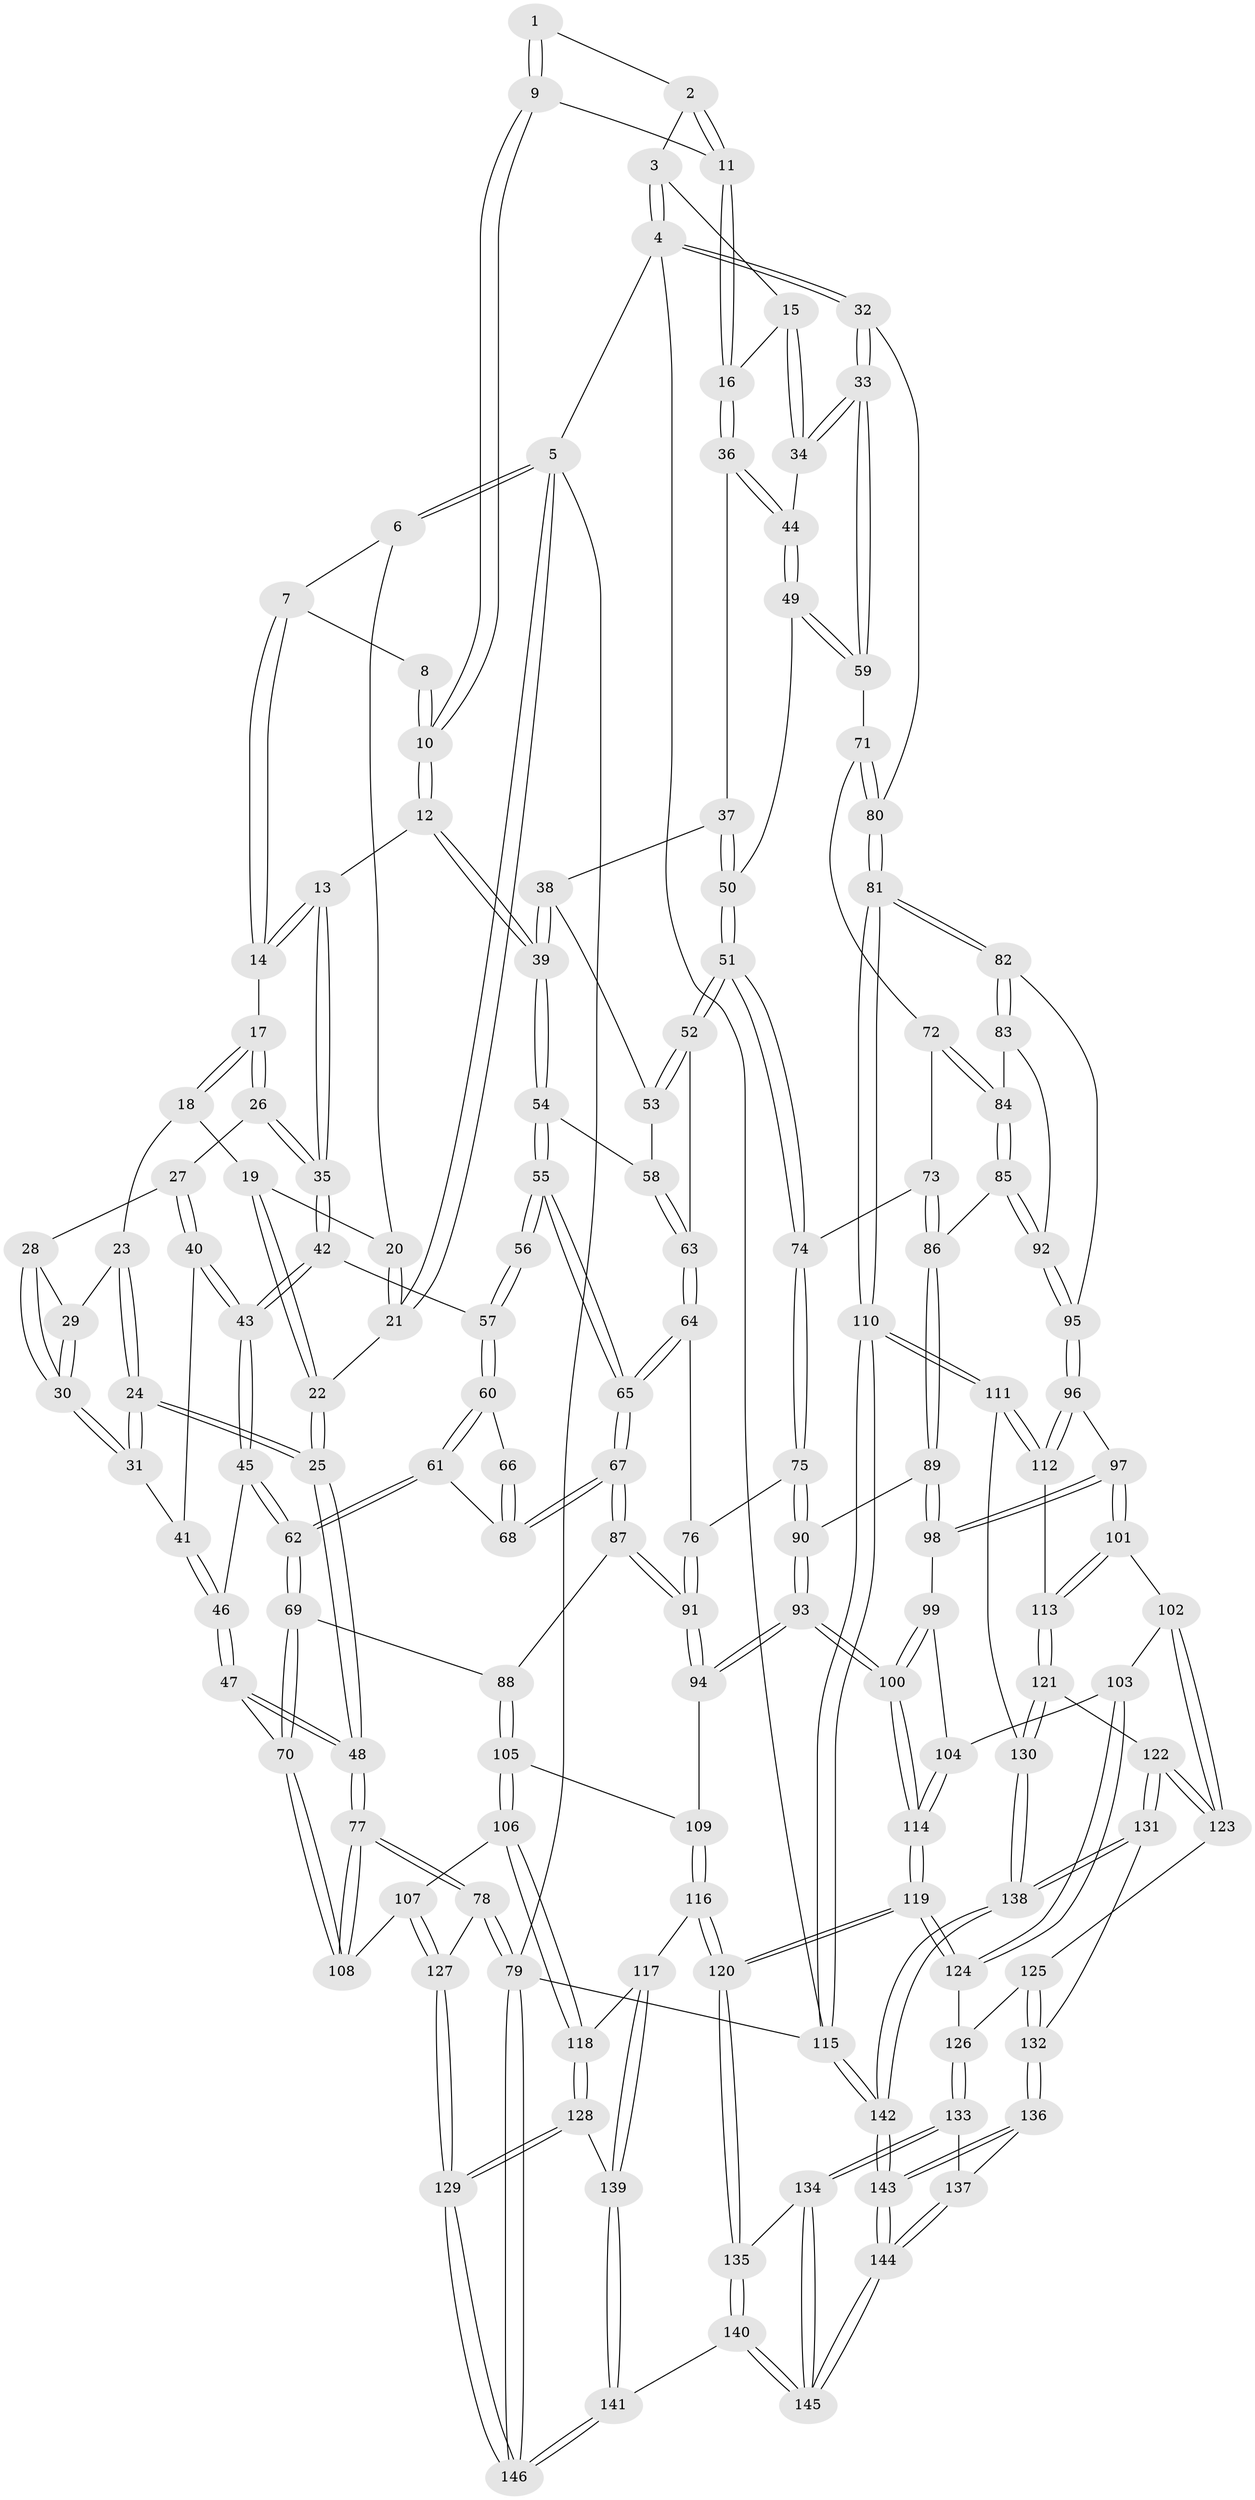 // Generated by graph-tools (version 1.1) at 2025/11/02/27/25 16:11:58]
// undirected, 146 vertices, 362 edges
graph export_dot {
graph [start="1"]
  node [color=gray90,style=filled];
  1 [pos="+0.6165074339632924+0"];
  2 [pos="+0.6987251844028474+0"];
  3 [pos="+0.8747108125774201+0"];
  4 [pos="+1+0"];
  5 [pos="+0+0"];
  6 [pos="+0+0"];
  7 [pos="+0.25330877084496567+0"];
  8 [pos="+0.3138824386870598+0"];
  9 [pos="+0.5475239483385761+0.10689348565381485"];
  10 [pos="+0.5004690635773898+0.13507924709155752"];
  11 [pos="+0.6896366651118772+0.1538841527184711"];
  12 [pos="+0.42229478534486437+0.21044055308548046"];
  13 [pos="+0.3730414996136422+0.2070013507538593"];
  14 [pos="+0.260842164730038+0.07257576730035659"];
  15 [pos="+0.8535282677234065+0.08071778046669292"];
  16 [pos="+0.7507465186404817+0.1938980923333995"];
  17 [pos="+0.21482349494112846+0.09438126167877425"];
  18 [pos="+0.14029528669344635+0.11074775137428608"];
  19 [pos="+0.11333867471318725+0.09175827508936825"];
  20 [pos="+0.1033897397276396+0.08177155187983146"];
  21 [pos="+0+0"];
  22 [pos="+0+0.1161043725903677"];
  23 [pos="+0.10795830733424847+0.14076172732784767"];
  24 [pos="+0+0.22374003089564273"];
  25 [pos="+0+0.21186185704424176"];
  26 [pos="+0.1521221897564839+0.23447546913285294"];
  27 [pos="+0.14667211805965172+0.2347190754191354"];
  28 [pos="+0.13142838818460803+0.23132809014449174"];
  29 [pos="+0.10845602946517785+0.14385911391353737"];
  30 [pos="+0.09102015696918438+0.242737352715496"];
  31 [pos="+0.024501813283021468+0.2714837465835609"];
  32 [pos="+1+0.2587370071227091"];
  33 [pos="+1+0.25841283692222716"];
  34 [pos="+1+0.2020662369537627"];
  35 [pos="+0.27121343952941934+0.322419513525291"];
  36 [pos="+0.7520075893978408+0.21575178837118697"];
  37 [pos="+0.5986653309343282+0.3047589513163039"];
  38 [pos="+0.536977354625442+0.29523015603241115"];
  39 [pos="+0.4672836112383453+0.27000667903725045"];
  40 [pos="+0.12576782350552002+0.30007780756096236"];
  41 [pos="+0.02638605257712748+0.27308415293659866"];
  42 [pos="+0.27089135263301356+0.32312636357958363"];
  43 [pos="+0.2103179513502383+0.36500936035026105"];
  44 [pos="+0.7879688101577299+0.2795173835933389"];
  45 [pos="+0.16638891689195+0.41783498002495567"];
  46 [pos="+0.12724740385934932+0.4278783786612191"];
  47 [pos="+0+0.5262274950753624"];
  48 [pos="+0+0.5444556198365891"];
  49 [pos="+0.810255161903595+0.37297606884877604"];
  50 [pos="+0.6590999316943782+0.437801385568308"];
  51 [pos="+0.6418489667351344+0.4610325442028037"];
  52 [pos="+0.6171044522046334+0.458026121078727"];
  53 [pos="+0.5590842668693998+0.37770093764780527"];
  54 [pos="+0.46529065484923343+0.4264631425013367"];
  55 [pos="+0.42572124192423194+0.4548743309769221"];
  56 [pos="+0.41735594318125435+0.45489486450552036"];
  57 [pos="+0.2942757321128337+0.36360320062654256"];
  58 [pos="+0.5151162467152728+0.4539101192734132"];
  59 [pos="+0.8471542953408066+0.40421997271328103"];
  60 [pos="+0.31156501767918743+0.48219029535673363"];
  61 [pos="+0.2761434519112248+0.5249562340481709"];
  62 [pos="+0.2481796003301649+0.5432819975311874"];
  63 [pos="+0.5269698733659309+0.4621399983828613"];
  64 [pos="+0.5165535257300359+0.536007019849251"];
  65 [pos="+0.4375807382429692+0.5628155184429272"];
  66 [pos="+0.3679135156338272+0.48319573794581744"];
  67 [pos="+0.4120160195055343+0.6117755724278269"];
  68 [pos="+0.36506820289857916+0.5445971607784029"];
  69 [pos="+0.24157678258545323+0.5804442247619973"];
  70 [pos="+0.18091320066291572+0.6399303414578408"];
  71 [pos="+0.8542624285818188+0.4416092968064307"];
  72 [pos="+0.853566910472212+0.4513807737944699"];
  73 [pos="+0.7669950459298248+0.5358156503447958"];
  74 [pos="+0.6482675042380965+0.5047103150879415"];
  75 [pos="+0.6376300747340119+0.5613625040420445"];
  76 [pos="+0.5416633230015306+0.563927312908751"];
  77 [pos="+0+0.6701273775978194"];
  78 [pos="+0+0.6928879227761909"];
  79 [pos="+0+1"];
  80 [pos="+1+0.5660215104417503"];
  81 [pos="+1+0.6250017299906974"];
  82 [pos="+1+0.6137075927000688"];
  83 [pos="+0.9333318801841078+0.5574230107238762"];
  84 [pos="+0.8673609124822362+0.492737043640348"];
  85 [pos="+0.8421499692087081+0.5990457085116231"];
  86 [pos="+0.7545857021967303+0.6132252697217888"];
  87 [pos="+0.4090031126616276+0.6353599816823536"];
  88 [pos="+0.3931516852707888+0.6427504512666846"];
  89 [pos="+0.7313696216821545+0.6381380847741281"];
  90 [pos="+0.6432312064454327+0.5794359789875955"];
  91 [pos="+0.49941279550411943+0.6796341294666379"];
  92 [pos="+0.8760282142428902+0.6459047222650686"];
  93 [pos="+0.5476474950917544+0.7190667962298533"];
  94 [pos="+0.5109612521941448+0.691607089995839"];
  95 [pos="+0.8826536715144401+0.6676117279586903"];
  96 [pos="+0.8659161681122296+0.708518468785083"];
  97 [pos="+0.8056725151185041+0.6943591310108918"];
  98 [pos="+0.7317129034372828+0.6409077739436325"];
  99 [pos="+0.7178163929799796+0.6665973605805618"];
  100 [pos="+0.5510470031176916+0.7258291548040914"];
  101 [pos="+0.7459610760811086+0.7708586954365845"];
  102 [pos="+0.7324730843965699+0.770500748612968"];
  103 [pos="+0.7182211717025869+0.7668660608853675"];
  104 [pos="+0.7101631964436942+0.7538847950139939"];
  105 [pos="+0.3575191021216863+0.7001563119189067"];
  106 [pos="+0.24442765434015867+0.7594527240283304"];
  107 [pos="+0.1955831628494703+0.7534264531821772"];
  108 [pos="+0.18430603651015345+0.7191537789596217"];
  109 [pos="+0.3972764905274525+0.7801942505248917"];
  110 [pos="+1+0.8941387851141341"];
  111 [pos="+0.9796011159974981+0.8492576567886505"];
  112 [pos="+0.889933596611055+0.7829348819383722"];
  113 [pos="+0.8150201660061006+0.8033552880534004"];
  114 [pos="+0.5528425197171122+0.7333363534402544"];
  115 [pos="+1+1"];
  116 [pos="+0.40177277628715163+0.8309352445545245"];
  117 [pos="+0.34589129584673944+0.8506042542053912"];
  118 [pos="+0.329612416725079+0.8387886208807915"];
  119 [pos="+0.5449316604935596+0.8448671537103284"];
  120 [pos="+0.5289548630517064+0.87021649461946"];
  121 [pos="+0.7800898209379605+0.8582962394580107"];
  122 [pos="+0.7653752447346471+0.8673232140382791"];
  123 [pos="+0.7518134310939979+0.8614040847805412"];
  124 [pos="+0.6716313908159505+0.8439363459661097"];
  125 [pos="+0.6838269127426784+0.8548304048691778"];
  126 [pos="+0.6835068743677434+0.8547809664512263"];
  127 [pos="+0.14865681232107325+0.8283190779218832"];
  128 [pos="+0.18886875185071528+0.921892349670757"];
  129 [pos="+0.1381762543968053+0.9319756065061592"];
  130 [pos="+0.8728088832425878+0.9210564555677663"];
  131 [pos="+0.7619057495071228+0.9229489264670412"];
  132 [pos="+0.7550194883460377+0.9254113552798876"];
  133 [pos="+0.6947179561506283+0.9291024127588545"];
  134 [pos="+0.6724542229242964+0.9394324653056976"];
  135 [pos="+0.5290004276340291+0.9285904868770665"];
  136 [pos="+0.7269500854456759+0.9377377922953133"];
  137 [pos="+0.6981164053298002+0.9304906253954848"];
  138 [pos="+0.8313367282655962+0.9684573555481133"];
  139 [pos="+0.33435965146222646+0.9056422615816088"];
  140 [pos="+0.45556181172513244+1"];
  141 [pos="+0.43792473669103227+1"];
  142 [pos="+0.7909742623767331+1"];
  143 [pos="+0.7359319010548268+1"];
  144 [pos="+0.6819154226282313+1"];
  145 [pos="+0.674430337840912+1"];
  146 [pos="+0+1"];
  1 -- 2;
  1 -- 9;
  1 -- 9;
  2 -- 3;
  2 -- 11;
  2 -- 11;
  3 -- 4;
  3 -- 4;
  3 -- 15;
  4 -- 5;
  4 -- 32;
  4 -- 32;
  4 -- 115;
  5 -- 6;
  5 -- 6;
  5 -- 21;
  5 -- 21;
  5 -- 79;
  6 -- 7;
  6 -- 20;
  7 -- 8;
  7 -- 14;
  7 -- 14;
  8 -- 10;
  8 -- 10;
  9 -- 10;
  9 -- 10;
  9 -- 11;
  10 -- 12;
  10 -- 12;
  11 -- 16;
  11 -- 16;
  12 -- 13;
  12 -- 39;
  12 -- 39;
  13 -- 14;
  13 -- 14;
  13 -- 35;
  13 -- 35;
  14 -- 17;
  15 -- 16;
  15 -- 34;
  15 -- 34;
  16 -- 36;
  16 -- 36;
  17 -- 18;
  17 -- 18;
  17 -- 26;
  17 -- 26;
  18 -- 19;
  18 -- 23;
  19 -- 20;
  19 -- 22;
  19 -- 22;
  20 -- 21;
  20 -- 21;
  21 -- 22;
  22 -- 25;
  22 -- 25;
  23 -- 24;
  23 -- 24;
  23 -- 29;
  24 -- 25;
  24 -- 25;
  24 -- 31;
  24 -- 31;
  25 -- 48;
  25 -- 48;
  26 -- 27;
  26 -- 35;
  26 -- 35;
  27 -- 28;
  27 -- 40;
  27 -- 40;
  28 -- 29;
  28 -- 30;
  28 -- 30;
  29 -- 30;
  29 -- 30;
  30 -- 31;
  30 -- 31;
  31 -- 41;
  32 -- 33;
  32 -- 33;
  32 -- 80;
  33 -- 34;
  33 -- 34;
  33 -- 59;
  33 -- 59;
  34 -- 44;
  35 -- 42;
  35 -- 42;
  36 -- 37;
  36 -- 44;
  36 -- 44;
  37 -- 38;
  37 -- 50;
  37 -- 50;
  38 -- 39;
  38 -- 39;
  38 -- 53;
  39 -- 54;
  39 -- 54;
  40 -- 41;
  40 -- 43;
  40 -- 43;
  41 -- 46;
  41 -- 46;
  42 -- 43;
  42 -- 43;
  42 -- 57;
  43 -- 45;
  43 -- 45;
  44 -- 49;
  44 -- 49;
  45 -- 46;
  45 -- 62;
  45 -- 62;
  46 -- 47;
  46 -- 47;
  47 -- 48;
  47 -- 48;
  47 -- 70;
  48 -- 77;
  48 -- 77;
  49 -- 50;
  49 -- 59;
  49 -- 59;
  50 -- 51;
  50 -- 51;
  51 -- 52;
  51 -- 52;
  51 -- 74;
  51 -- 74;
  52 -- 53;
  52 -- 53;
  52 -- 63;
  53 -- 58;
  54 -- 55;
  54 -- 55;
  54 -- 58;
  55 -- 56;
  55 -- 56;
  55 -- 65;
  55 -- 65;
  56 -- 57;
  56 -- 57;
  57 -- 60;
  57 -- 60;
  58 -- 63;
  58 -- 63;
  59 -- 71;
  60 -- 61;
  60 -- 61;
  60 -- 66;
  61 -- 62;
  61 -- 62;
  61 -- 68;
  62 -- 69;
  62 -- 69;
  63 -- 64;
  63 -- 64;
  64 -- 65;
  64 -- 65;
  64 -- 76;
  65 -- 67;
  65 -- 67;
  66 -- 68;
  66 -- 68;
  67 -- 68;
  67 -- 68;
  67 -- 87;
  67 -- 87;
  69 -- 70;
  69 -- 70;
  69 -- 88;
  70 -- 108;
  70 -- 108;
  71 -- 72;
  71 -- 80;
  71 -- 80;
  72 -- 73;
  72 -- 84;
  72 -- 84;
  73 -- 74;
  73 -- 86;
  73 -- 86;
  74 -- 75;
  74 -- 75;
  75 -- 76;
  75 -- 90;
  75 -- 90;
  76 -- 91;
  76 -- 91;
  77 -- 78;
  77 -- 78;
  77 -- 108;
  77 -- 108;
  78 -- 79;
  78 -- 79;
  78 -- 127;
  79 -- 146;
  79 -- 146;
  79 -- 115;
  80 -- 81;
  80 -- 81;
  81 -- 82;
  81 -- 82;
  81 -- 110;
  81 -- 110;
  82 -- 83;
  82 -- 83;
  82 -- 95;
  83 -- 84;
  83 -- 92;
  84 -- 85;
  84 -- 85;
  85 -- 86;
  85 -- 92;
  85 -- 92;
  86 -- 89;
  86 -- 89;
  87 -- 88;
  87 -- 91;
  87 -- 91;
  88 -- 105;
  88 -- 105;
  89 -- 90;
  89 -- 98;
  89 -- 98;
  90 -- 93;
  90 -- 93;
  91 -- 94;
  91 -- 94;
  92 -- 95;
  92 -- 95;
  93 -- 94;
  93 -- 94;
  93 -- 100;
  93 -- 100;
  94 -- 109;
  95 -- 96;
  95 -- 96;
  96 -- 97;
  96 -- 112;
  96 -- 112;
  97 -- 98;
  97 -- 98;
  97 -- 101;
  97 -- 101;
  98 -- 99;
  99 -- 100;
  99 -- 100;
  99 -- 104;
  100 -- 114;
  100 -- 114;
  101 -- 102;
  101 -- 113;
  101 -- 113;
  102 -- 103;
  102 -- 123;
  102 -- 123;
  103 -- 104;
  103 -- 124;
  103 -- 124;
  104 -- 114;
  104 -- 114;
  105 -- 106;
  105 -- 106;
  105 -- 109;
  106 -- 107;
  106 -- 118;
  106 -- 118;
  107 -- 108;
  107 -- 127;
  107 -- 127;
  109 -- 116;
  109 -- 116;
  110 -- 111;
  110 -- 111;
  110 -- 115;
  110 -- 115;
  111 -- 112;
  111 -- 112;
  111 -- 130;
  112 -- 113;
  113 -- 121;
  113 -- 121;
  114 -- 119;
  114 -- 119;
  115 -- 142;
  115 -- 142;
  116 -- 117;
  116 -- 120;
  116 -- 120;
  117 -- 118;
  117 -- 139;
  117 -- 139;
  118 -- 128;
  118 -- 128;
  119 -- 120;
  119 -- 120;
  119 -- 124;
  119 -- 124;
  120 -- 135;
  120 -- 135;
  121 -- 122;
  121 -- 130;
  121 -- 130;
  122 -- 123;
  122 -- 123;
  122 -- 131;
  122 -- 131;
  123 -- 125;
  124 -- 126;
  125 -- 126;
  125 -- 132;
  125 -- 132;
  126 -- 133;
  126 -- 133;
  127 -- 129;
  127 -- 129;
  128 -- 129;
  128 -- 129;
  128 -- 139;
  129 -- 146;
  129 -- 146;
  130 -- 138;
  130 -- 138;
  131 -- 132;
  131 -- 138;
  131 -- 138;
  132 -- 136;
  132 -- 136;
  133 -- 134;
  133 -- 134;
  133 -- 137;
  134 -- 135;
  134 -- 145;
  134 -- 145;
  135 -- 140;
  135 -- 140;
  136 -- 137;
  136 -- 143;
  136 -- 143;
  137 -- 144;
  137 -- 144;
  138 -- 142;
  138 -- 142;
  139 -- 141;
  139 -- 141;
  140 -- 141;
  140 -- 145;
  140 -- 145;
  141 -- 146;
  141 -- 146;
  142 -- 143;
  142 -- 143;
  143 -- 144;
  143 -- 144;
  144 -- 145;
  144 -- 145;
}
